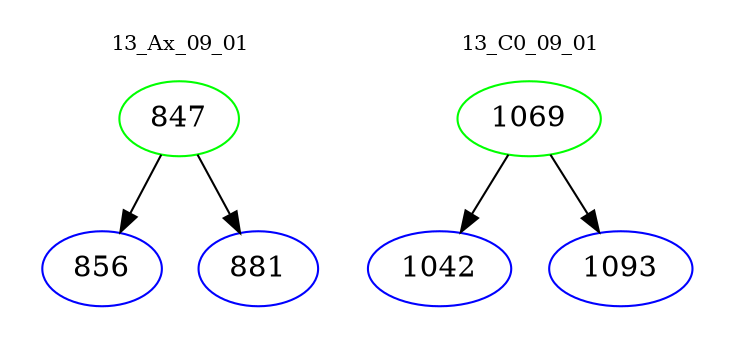 digraph{
subgraph cluster_0 {
color = white
label = "13_Ax_09_01";
fontsize=10;
T0_847 [label="847", color="green"]
T0_847 -> T0_856 [color="black"]
T0_856 [label="856", color="blue"]
T0_847 -> T0_881 [color="black"]
T0_881 [label="881", color="blue"]
}
subgraph cluster_1 {
color = white
label = "13_C0_09_01";
fontsize=10;
T1_1069 [label="1069", color="green"]
T1_1069 -> T1_1042 [color="black"]
T1_1042 [label="1042", color="blue"]
T1_1069 -> T1_1093 [color="black"]
T1_1093 [label="1093", color="blue"]
}
}
